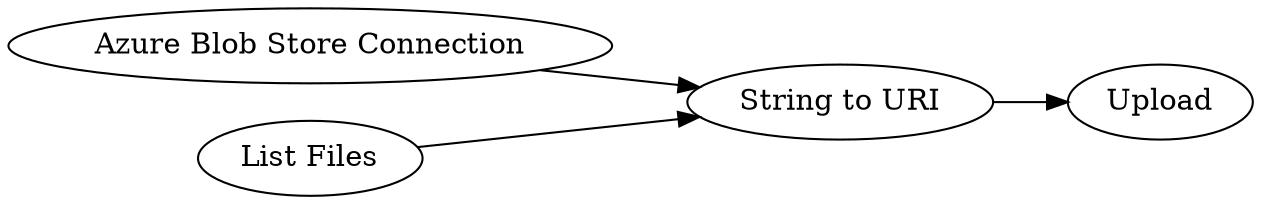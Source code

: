 digraph {
	104 -> 182
	181 -> 104
	179 -> 104
	104 [label="String to URI"]
	179 [label="List Files"]
	182 [label=Upload]
	181 [label="Azure Blob Store Connection"]
	rankdir=LR
}

